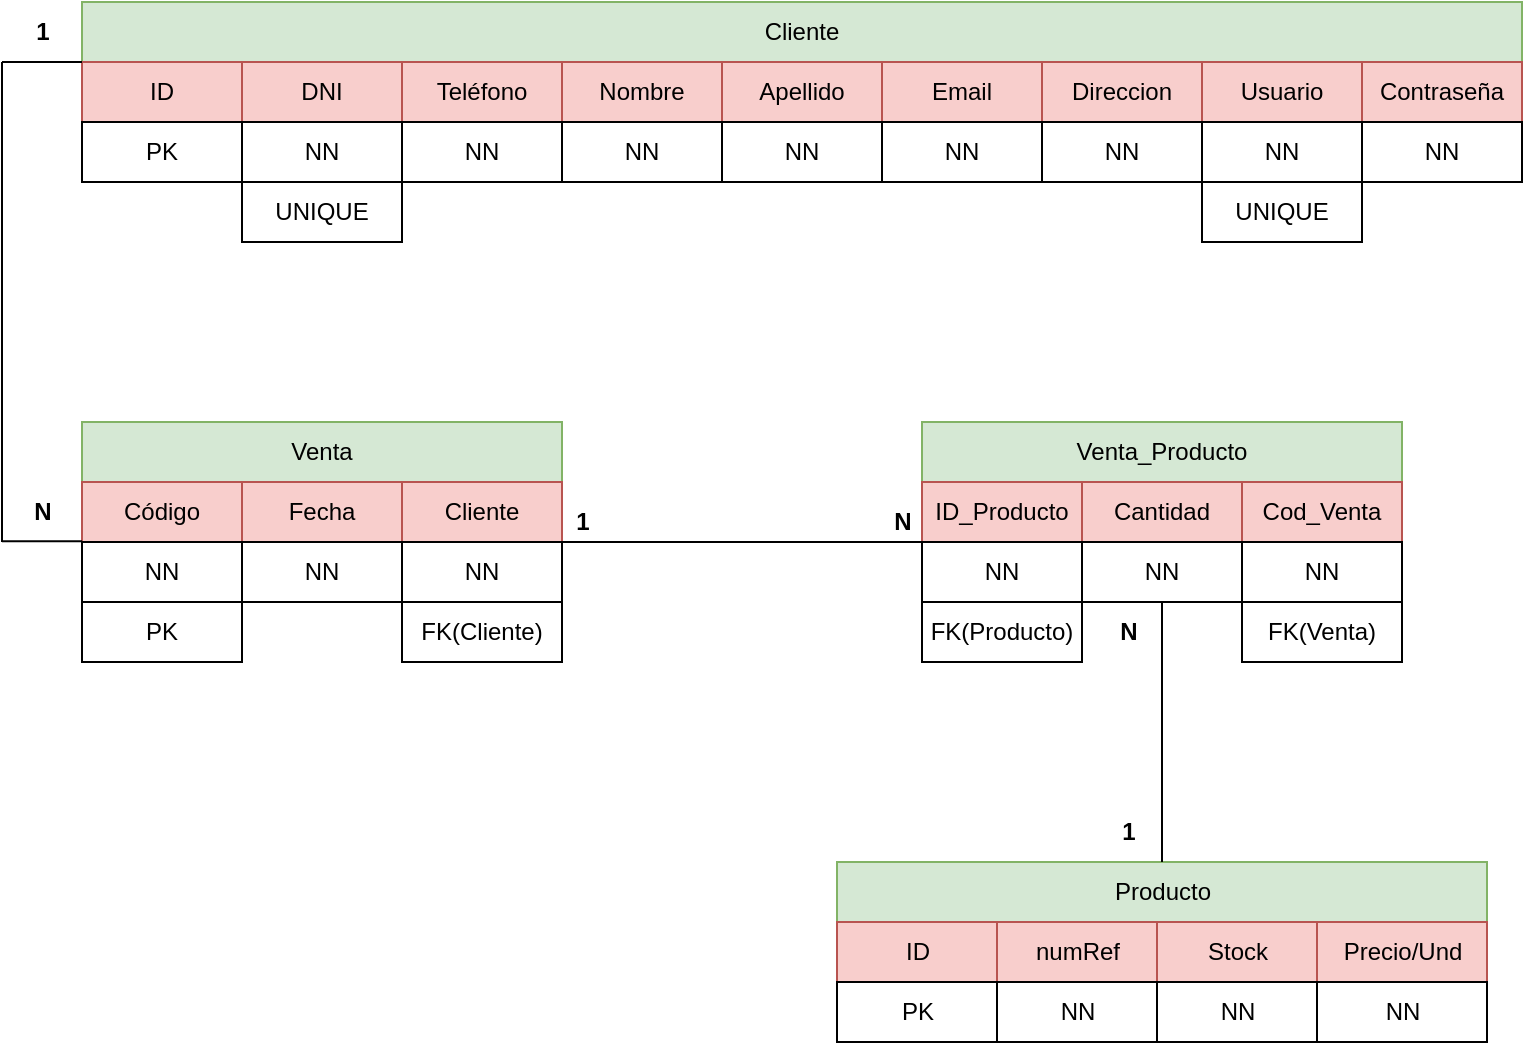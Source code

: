 <mxfile version="21.1.2" type="device">
  <diagram name="Página-1" id="D66WYEqIFAVakOV7YbbZ">
    <mxGraphModel dx="1687" dy="993" grid="1" gridSize="10" guides="1" tooltips="1" connect="1" arrows="1" fold="1" page="1" pageScale="1" pageWidth="827" pageHeight="1169" math="0" shadow="0">
      <root>
        <mxCell id="0" />
        <mxCell id="1" parent="0" />
        <mxCell id="zbt6JV8M7ryNOE-ZBjeW-3" value="Cliente" style="rounded=0;whiteSpace=wrap;html=1;fillColor=#d5e8d4;strokeColor=#82b366;" vertex="1" parent="1">
          <mxGeometry x="40" y="180" width="720" height="30" as="geometry" />
        </mxCell>
        <mxCell id="zbt6JV8M7ryNOE-ZBjeW-5" value="ID" style="rounded=0;whiteSpace=wrap;html=1;fillColor=#f8cecc;strokeColor=#b85450;" vertex="1" parent="1">
          <mxGeometry x="40" y="210" width="80" height="30" as="geometry" />
        </mxCell>
        <mxCell id="zbt6JV8M7ryNOE-ZBjeW-6" value="DNI" style="rounded=0;whiteSpace=wrap;html=1;fillColor=#f8cecc;strokeColor=#b85450;" vertex="1" parent="1">
          <mxGeometry x="120" y="210" width="80" height="30" as="geometry" />
        </mxCell>
        <mxCell id="zbt6JV8M7ryNOE-ZBjeW-8" value="Teléfono" style="rounded=0;whiteSpace=wrap;html=1;fillColor=#f8cecc;strokeColor=#b85450;" vertex="1" parent="1">
          <mxGeometry x="200" y="210" width="80" height="30" as="geometry" />
        </mxCell>
        <mxCell id="zbt6JV8M7ryNOE-ZBjeW-9" value="Nombre" style="rounded=0;whiteSpace=wrap;html=1;fillColor=#f8cecc;strokeColor=#b85450;" vertex="1" parent="1">
          <mxGeometry x="280" y="210" width="80" height="30" as="geometry" />
        </mxCell>
        <mxCell id="zbt6JV8M7ryNOE-ZBjeW-10" value="Apellido" style="rounded=0;whiteSpace=wrap;html=1;fillColor=#f8cecc;strokeColor=#b85450;" vertex="1" parent="1">
          <mxGeometry x="360" y="210" width="80" height="30" as="geometry" />
        </mxCell>
        <mxCell id="zbt6JV8M7ryNOE-ZBjeW-11" value="Email" style="rounded=0;whiteSpace=wrap;html=1;fillColor=#f8cecc;strokeColor=#b85450;" vertex="1" parent="1">
          <mxGeometry x="440" y="210" width="80" height="30" as="geometry" />
        </mxCell>
        <mxCell id="zbt6JV8M7ryNOE-ZBjeW-13" value="Direccion" style="rounded=0;whiteSpace=wrap;html=1;fillColor=#f8cecc;strokeColor=#b85450;" vertex="1" parent="1">
          <mxGeometry x="520" y="210" width="80" height="30" as="geometry" />
        </mxCell>
        <mxCell id="zbt6JV8M7ryNOE-ZBjeW-14" value="Usuario" style="rounded=0;whiteSpace=wrap;html=1;fillColor=#f8cecc;strokeColor=#b85450;" vertex="1" parent="1">
          <mxGeometry x="600" y="210" width="80" height="30" as="geometry" />
        </mxCell>
        <mxCell id="zbt6JV8M7ryNOE-ZBjeW-15" value="Contraseña" style="rounded=0;whiteSpace=wrap;html=1;fillColor=#f8cecc;strokeColor=#b85450;" vertex="1" parent="1">
          <mxGeometry x="680" y="210" width="80" height="30" as="geometry" />
        </mxCell>
        <mxCell id="zbt6JV8M7ryNOE-ZBjeW-17" value="PK" style="rounded=0;whiteSpace=wrap;html=1;" vertex="1" parent="1">
          <mxGeometry x="40" y="240" width="80" height="30" as="geometry" />
        </mxCell>
        <mxCell id="zbt6JV8M7ryNOE-ZBjeW-18" value="NN" style="rounded=0;whiteSpace=wrap;html=1;" vertex="1" parent="1">
          <mxGeometry x="120" y="240" width="80" height="30" as="geometry" />
        </mxCell>
        <mxCell id="zbt6JV8M7ryNOE-ZBjeW-19" value="NN" style="rounded=0;whiteSpace=wrap;html=1;" vertex="1" parent="1">
          <mxGeometry x="200" y="240" width="80" height="30" as="geometry" />
        </mxCell>
        <mxCell id="zbt6JV8M7ryNOE-ZBjeW-21" value="UNIQUE" style="rounded=0;whiteSpace=wrap;html=1;" vertex="1" parent="1">
          <mxGeometry x="120" y="270" width="80" height="30" as="geometry" />
        </mxCell>
        <mxCell id="zbt6JV8M7ryNOE-ZBjeW-22" value="NN" style="rounded=0;whiteSpace=wrap;html=1;" vertex="1" parent="1">
          <mxGeometry x="280" y="240" width="80" height="30" as="geometry" />
        </mxCell>
        <mxCell id="zbt6JV8M7ryNOE-ZBjeW-23" value="NN" style="rounded=0;whiteSpace=wrap;html=1;" vertex="1" parent="1">
          <mxGeometry x="360" y="240" width="80" height="30" as="geometry" />
        </mxCell>
        <mxCell id="zbt6JV8M7ryNOE-ZBjeW-24" value="NN" style="rounded=0;whiteSpace=wrap;html=1;" vertex="1" parent="1">
          <mxGeometry x="440" y="240" width="80" height="30" as="geometry" />
        </mxCell>
        <mxCell id="zbt6JV8M7ryNOE-ZBjeW-25" value="NN" style="rounded=0;whiteSpace=wrap;html=1;" vertex="1" parent="1">
          <mxGeometry x="520" y="240" width="80" height="30" as="geometry" />
        </mxCell>
        <mxCell id="zbt6JV8M7ryNOE-ZBjeW-26" value="NN" style="rounded=0;whiteSpace=wrap;html=1;" vertex="1" parent="1">
          <mxGeometry x="600" y="240" width="80" height="30" as="geometry" />
        </mxCell>
        <mxCell id="zbt6JV8M7ryNOE-ZBjeW-27" value="UNIQUE" style="rounded=0;whiteSpace=wrap;html=1;" vertex="1" parent="1">
          <mxGeometry x="600" y="270" width="80" height="30" as="geometry" />
        </mxCell>
        <mxCell id="zbt6JV8M7ryNOE-ZBjeW-28" value="NN" style="rounded=0;whiteSpace=wrap;html=1;" vertex="1" parent="1">
          <mxGeometry x="680" y="240" width="80" height="30" as="geometry" />
        </mxCell>
        <mxCell id="zbt6JV8M7ryNOE-ZBjeW-29" value="Venta" style="rounded=0;whiteSpace=wrap;html=1;fillColor=#d5e8d4;strokeColor=#82b366;" vertex="1" parent="1">
          <mxGeometry x="40" y="390" width="240" height="30" as="geometry" />
        </mxCell>
        <mxCell id="zbt6JV8M7ryNOE-ZBjeW-30" value="Código" style="rounded=0;whiteSpace=wrap;html=1;fillColor=#f8cecc;strokeColor=#b85450;" vertex="1" parent="1">
          <mxGeometry x="40" y="420" width="80" height="30" as="geometry" />
        </mxCell>
        <mxCell id="zbt6JV8M7ryNOE-ZBjeW-31" value="Fecha" style="rounded=0;whiteSpace=wrap;html=1;fillColor=#f8cecc;strokeColor=#b85450;" vertex="1" parent="1">
          <mxGeometry x="120" y="420" width="80" height="30" as="geometry" />
        </mxCell>
        <mxCell id="zbt6JV8M7ryNOE-ZBjeW-33" value="Cliente" style="rounded=0;whiteSpace=wrap;html=1;fillColor=#f8cecc;strokeColor=#b85450;" vertex="1" parent="1">
          <mxGeometry x="200" y="420" width="80" height="30" as="geometry" />
        </mxCell>
        <mxCell id="zbt6JV8M7ryNOE-ZBjeW-34" value="NN" style="rounded=0;whiteSpace=wrap;html=1;" vertex="1" parent="1">
          <mxGeometry x="40" y="450" width="80" height="30" as="geometry" />
        </mxCell>
        <mxCell id="zbt6JV8M7ryNOE-ZBjeW-35" value="NN" style="rounded=0;whiteSpace=wrap;html=1;" vertex="1" parent="1">
          <mxGeometry x="120" y="450" width="80" height="30" as="geometry" />
        </mxCell>
        <mxCell id="zbt6JV8M7ryNOE-ZBjeW-36" value="NN" style="rounded=0;whiteSpace=wrap;html=1;" vertex="1" parent="1">
          <mxGeometry x="200" y="450" width="80" height="30" as="geometry" />
        </mxCell>
        <mxCell id="zbt6JV8M7ryNOE-ZBjeW-37" value="FK(Cliente)" style="rounded=0;whiteSpace=wrap;html=1;" vertex="1" parent="1">
          <mxGeometry x="200" y="480" width="80" height="30" as="geometry" />
        </mxCell>
        <mxCell id="zbt6JV8M7ryNOE-ZBjeW-39" value="" style="endArrow=none;html=1;rounded=0;entryX=0;entryY=0;entryDx=0;entryDy=0;" edge="1" parent="1" target="zbt6JV8M7ryNOE-ZBjeW-5">
          <mxGeometry width="50" height="50" relative="1" as="geometry">
            <mxPoint y="210" as="sourcePoint" />
            <mxPoint x="450" y="390" as="targetPoint" />
          </mxGeometry>
        </mxCell>
        <mxCell id="zbt6JV8M7ryNOE-ZBjeW-40" value="" style="endArrow=none;html=1;rounded=0;fontStyle=1" edge="1" parent="1">
          <mxGeometry width="50" height="50" relative="1" as="geometry">
            <mxPoint y="450" as="sourcePoint" />
            <mxPoint y="210" as="targetPoint" />
          </mxGeometry>
        </mxCell>
        <mxCell id="zbt6JV8M7ryNOE-ZBjeW-42" value="&lt;b&gt;1&lt;/b&gt;" style="text;html=1;align=center;verticalAlign=middle;resizable=0;points=[];autosize=1;strokeColor=none;fillColor=none;" vertex="1" parent="1">
          <mxGeometry x="5" y="180" width="30" height="30" as="geometry" />
        </mxCell>
        <mxCell id="zbt6JV8M7ryNOE-ZBjeW-44" value="Venta_Producto" style="rounded=0;whiteSpace=wrap;html=1;fillColor=#d5e8d4;strokeColor=#82b366;" vertex="1" parent="1">
          <mxGeometry x="460" y="390" width="240" height="30" as="geometry" />
        </mxCell>
        <mxCell id="zbt6JV8M7ryNOE-ZBjeW-45" value="ID_Producto" style="rounded=0;whiteSpace=wrap;html=1;fillColor=#f8cecc;strokeColor=#b85450;" vertex="1" parent="1">
          <mxGeometry x="460" y="420" width="80" height="30" as="geometry" />
        </mxCell>
        <mxCell id="zbt6JV8M7ryNOE-ZBjeW-46" value="Cantidad" style="rounded=0;whiteSpace=wrap;html=1;fillColor=#f8cecc;strokeColor=#b85450;" vertex="1" parent="1">
          <mxGeometry x="540" y="420" width="80" height="30" as="geometry" />
        </mxCell>
        <mxCell id="zbt6JV8M7ryNOE-ZBjeW-47" value="PK" style="rounded=0;whiteSpace=wrap;html=1;" vertex="1" parent="1">
          <mxGeometry x="40" y="480" width="80" height="30" as="geometry" />
        </mxCell>
        <mxCell id="zbt6JV8M7ryNOE-ZBjeW-48" value="Cod_Venta" style="rounded=0;whiteSpace=wrap;html=1;fillColor=#f8cecc;strokeColor=#b85450;" vertex="1" parent="1">
          <mxGeometry x="620" y="420" width="80" height="30" as="geometry" />
        </mxCell>
        <mxCell id="zbt6JV8M7ryNOE-ZBjeW-50" value="NN" style="rounded=0;whiteSpace=wrap;html=1;" vertex="1" parent="1">
          <mxGeometry x="460" y="450" width="80" height="30" as="geometry" />
        </mxCell>
        <mxCell id="zbt6JV8M7ryNOE-ZBjeW-51" value="NN" style="rounded=0;whiteSpace=wrap;html=1;" vertex="1" parent="1">
          <mxGeometry x="540" y="450" width="80" height="30" as="geometry" />
        </mxCell>
        <mxCell id="zbt6JV8M7ryNOE-ZBjeW-52" value="NN" style="rounded=0;whiteSpace=wrap;html=1;" vertex="1" parent="1">
          <mxGeometry x="620" y="450" width="80" height="30" as="geometry" />
        </mxCell>
        <mxCell id="zbt6JV8M7ryNOE-ZBjeW-53" value="FK(Producto)" style="rounded=0;whiteSpace=wrap;html=1;" vertex="1" parent="1">
          <mxGeometry x="460" y="480" width="80" height="30" as="geometry" />
        </mxCell>
        <mxCell id="zbt6JV8M7ryNOE-ZBjeW-54" value="FK(Producto)" style="rounded=0;whiteSpace=wrap;html=1;" vertex="1" parent="1">
          <mxGeometry x="460" y="480" width="80" height="30" as="geometry" />
        </mxCell>
        <mxCell id="zbt6JV8M7ryNOE-ZBjeW-55" value="FK(Venta)" style="rounded=0;whiteSpace=wrap;html=1;" vertex="1" parent="1">
          <mxGeometry x="620" y="480" width="80" height="30" as="geometry" />
        </mxCell>
        <mxCell id="zbt6JV8M7ryNOE-ZBjeW-56" value="" style="endArrow=none;html=1;rounded=0;" edge="1" parent="1">
          <mxGeometry width="50" height="50" relative="1" as="geometry">
            <mxPoint y="449.67" as="sourcePoint" />
            <mxPoint x="40" y="449.67" as="targetPoint" />
          </mxGeometry>
        </mxCell>
        <mxCell id="zbt6JV8M7ryNOE-ZBjeW-57" value="&lt;b&gt;N&lt;/b&gt;" style="text;html=1;align=center;verticalAlign=middle;resizable=0;points=[];autosize=1;strokeColor=none;fillColor=none;" vertex="1" parent="1">
          <mxGeometry x="5" y="420" width="30" height="30" as="geometry" />
        </mxCell>
        <mxCell id="zbt6JV8M7ryNOE-ZBjeW-58" value="" style="endArrow=none;html=1;rounded=0;entryX=1;entryY=0;entryDx=0;entryDy=0;exitX=0;exitY=0;exitDx=0;exitDy=0;" edge="1" parent="1" source="zbt6JV8M7ryNOE-ZBjeW-50" target="zbt6JV8M7ryNOE-ZBjeW-36">
          <mxGeometry width="50" height="50" relative="1" as="geometry">
            <mxPoint x="10" y="450" as="sourcePoint" />
            <mxPoint x="10" y="220" as="targetPoint" />
          </mxGeometry>
        </mxCell>
        <mxCell id="zbt6JV8M7ryNOE-ZBjeW-59" value="&lt;b&gt;1&lt;/b&gt;" style="text;html=1;align=center;verticalAlign=middle;resizable=0;points=[];autosize=1;strokeColor=none;fillColor=none;" vertex="1" parent="1">
          <mxGeometry x="275" y="425" width="30" height="30" as="geometry" />
        </mxCell>
        <mxCell id="zbt6JV8M7ryNOE-ZBjeW-60" value="&lt;b&gt;N&lt;/b&gt;" style="text;html=1;align=center;verticalAlign=middle;resizable=0;points=[];autosize=1;strokeColor=none;fillColor=none;" vertex="1" parent="1">
          <mxGeometry x="435" y="425" width="30" height="30" as="geometry" />
        </mxCell>
        <mxCell id="zbt6JV8M7ryNOE-ZBjeW-61" value="Producto" style="rounded=0;whiteSpace=wrap;html=1;fillColor=#d5e8d4;strokeColor=#82b366;" vertex="1" parent="1">
          <mxGeometry x="417.5" y="610" width="325" height="30" as="geometry" />
        </mxCell>
        <mxCell id="zbt6JV8M7ryNOE-ZBjeW-62" value="ID" style="rounded=0;whiteSpace=wrap;html=1;fillColor=#f8cecc;strokeColor=#b85450;" vertex="1" parent="1">
          <mxGeometry x="417.5" y="640" width="80" height="30" as="geometry" />
        </mxCell>
        <mxCell id="zbt6JV8M7ryNOE-ZBjeW-63" value="PK" style="rounded=0;whiteSpace=wrap;html=1;" vertex="1" parent="1">
          <mxGeometry x="417.5" y="670" width="80" height="30" as="geometry" />
        </mxCell>
        <mxCell id="zbt6JV8M7ryNOE-ZBjeW-64" value="numRef" style="rounded=0;whiteSpace=wrap;html=1;fillColor=#f8cecc;strokeColor=#b85450;" vertex="1" parent="1">
          <mxGeometry x="497.5" y="640" width="80" height="30" as="geometry" />
        </mxCell>
        <mxCell id="zbt6JV8M7ryNOE-ZBjeW-65" value="NN" style="rounded=0;whiteSpace=wrap;html=1;" vertex="1" parent="1">
          <mxGeometry x="497.5" y="670" width="80" height="30" as="geometry" />
        </mxCell>
        <mxCell id="zbt6JV8M7ryNOE-ZBjeW-66" value="Stock" style="rounded=0;whiteSpace=wrap;html=1;fillColor=#f8cecc;strokeColor=#b85450;" vertex="1" parent="1">
          <mxGeometry x="577.5" y="640" width="80" height="30" as="geometry" />
        </mxCell>
        <mxCell id="zbt6JV8M7ryNOE-ZBjeW-67" value="NN" style="rounded=0;whiteSpace=wrap;html=1;" vertex="1" parent="1">
          <mxGeometry x="577.5" y="670" width="80" height="30" as="geometry" />
        </mxCell>
        <mxCell id="zbt6JV8M7ryNOE-ZBjeW-68" value="Precio/Und" style="rounded=0;whiteSpace=wrap;html=1;fillColor=#f8cecc;strokeColor=#b85450;" vertex="1" parent="1">
          <mxGeometry x="657.5" y="640" width="85" height="30" as="geometry" />
        </mxCell>
        <mxCell id="zbt6JV8M7ryNOE-ZBjeW-69" value="NN" style="rounded=0;whiteSpace=wrap;html=1;" vertex="1" parent="1">
          <mxGeometry x="657.5" y="670" width="85" height="30" as="geometry" />
        </mxCell>
        <mxCell id="zbt6JV8M7ryNOE-ZBjeW-70" value="" style="endArrow=none;html=1;rounded=0;entryX=0.5;entryY=1;entryDx=0;entryDy=0;" edge="1" parent="1" source="zbt6JV8M7ryNOE-ZBjeW-61" target="zbt6JV8M7ryNOE-ZBjeW-51">
          <mxGeometry width="50" height="50" relative="1" as="geometry">
            <mxPoint x="760" y="630" as="sourcePoint" />
            <mxPoint x="810" y="580" as="targetPoint" />
          </mxGeometry>
        </mxCell>
        <mxCell id="zbt6JV8M7ryNOE-ZBjeW-72" value="&lt;b&gt;1&lt;/b&gt;" style="text;html=1;align=center;verticalAlign=middle;resizable=0;points=[];autosize=1;strokeColor=none;fillColor=none;" vertex="1" parent="1">
          <mxGeometry x="547.5" y="580" width="30" height="30" as="geometry" />
        </mxCell>
        <mxCell id="zbt6JV8M7ryNOE-ZBjeW-73" value="&lt;b&gt;N&lt;/b&gt;" style="text;html=1;align=center;verticalAlign=middle;resizable=0;points=[];autosize=1;strokeColor=none;fillColor=none;" vertex="1" parent="1">
          <mxGeometry x="547.5" y="480" width="30" height="30" as="geometry" />
        </mxCell>
      </root>
    </mxGraphModel>
  </diagram>
</mxfile>

